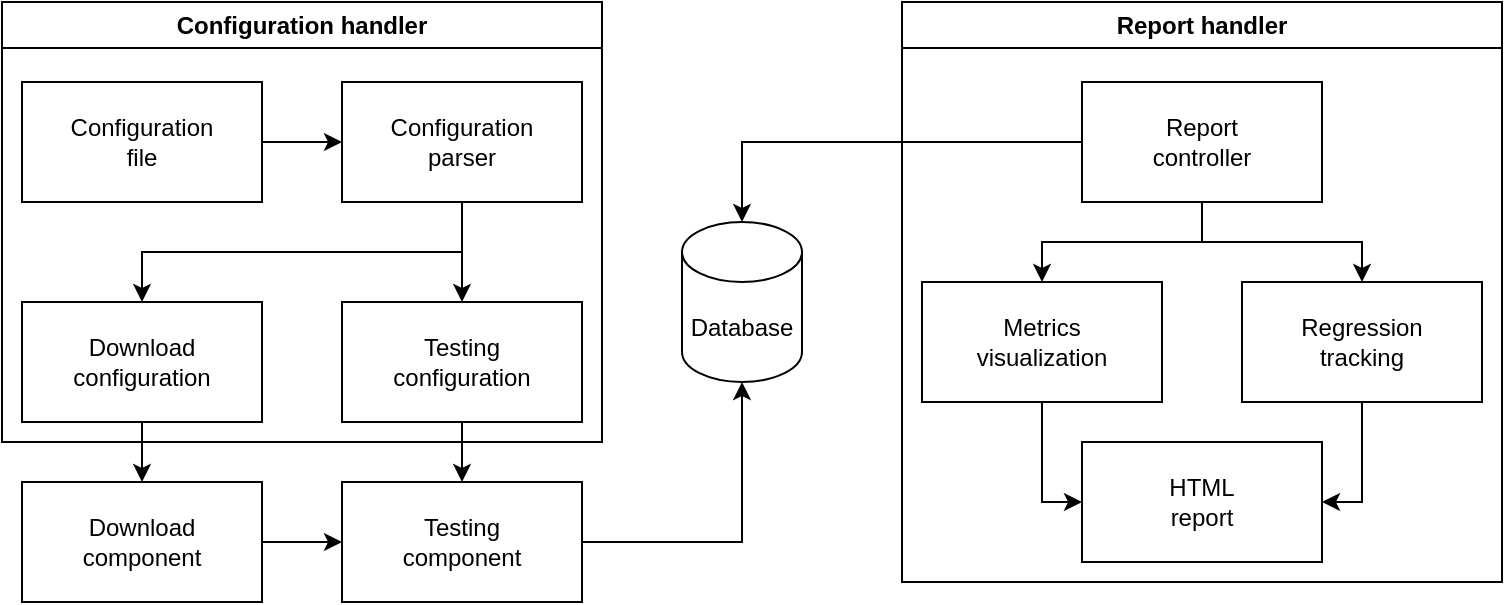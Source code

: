 <mxfile version="25.0.1">
  <diagram name="Page-1" id="eiVfjTH3touZLWz6EHQY">
    <mxGraphModel dx="1666" dy="749" grid="1" gridSize="10" guides="1" tooltips="1" connect="1" arrows="1" fold="1" page="1" pageScale="1" pageWidth="850" pageHeight="1100" math="0" shadow="0">
      <root>
        <mxCell id="0" />
        <mxCell id="1" parent="0" />
        <mxCell id="tyjR8he37Etmvqs3X0Is-12" style="edgeStyle=orthogonalEdgeStyle;rounded=0;orthogonalLoop=1;jettySize=auto;html=1;" parent="1" source="tyjR8he37Etmvqs3X0Is-2" target="tyjR8he37Etmvqs3X0Is-3" edge="1">
          <mxGeometry relative="1" as="geometry" />
        </mxCell>
        <mxCell id="tyjR8he37Etmvqs3X0Is-2" value="Download&lt;div&gt;component&lt;/div&gt;" style="rounded=0;whiteSpace=wrap;html=1;" parent="1" vertex="1">
          <mxGeometry x="260" y="240" width="120" height="60" as="geometry" />
        </mxCell>
        <mxCell id="qQq1sUfRrQj8mtIDSRJr-1" style="edgeStyle=orthogonalEdgeStyle;rounded=0;orthogonalLoop=1;jettySize=auto;html=1;" parent="1" source="tyjR8he37Etmvqs3X0Is-3" target="tyjR8he37Etmvqs3X0Is-4" edge="1">
          <mxGeometry relative="1" as="geometry" />
        </mxCell>
        <mxCell id="tyjR8he37Etmvqs3X0Is-3" value="Testing&lt;div&gt;component&lt;/div&gt;" style="rounded=0;whiteSpace=wrap;html=1;" parent="1" vertex="1">
          <mxGeometry x="420" y="240" width="120" height="60" as="geometry" />
        </mxCell>
        <mxCell id="tyjR8he37Etmvqs3X0Is-4" value="Database" style="shape=cylinder3;whiteSpace=wrap;html=1;boundedLbl=1;backgroundOutline=1;size=15;" parent="1" vertex="1">
          <mxGeometry x="590" y="110" width="60" height="80" as="geometry" />
        </mxCell>
        <mxCell id="tyjR8he37Etmvqs3X0Is-15" value="Configuration handler" style="swimlane;whiteSpace=wrap;html=1;" parent="1" vertex="1">
          <mxGeometry x="250" width="300" height="220" as="geometry" />
        </mxCell>
        <mxCell id="tyjR8he37Etmvqs3X0Is-24" style="edgeStyle=orthogonalEdgeStyle;rounded=0;orthogonalLoop=1;jettySize=auto;html=1;exitX=1;exitY=0.5;exitDx=0;exitDy=0;entryX=0;entryY=0.5;entryDx=0;entryDy=0;" parent="tyjR8he37Etmvqs3X0Is-15" source="tyjR8he37Etmvqs3X0Is-20" target="tyjR8he37Etmvqs3X0Is-21" edge="1">
          <mxGeometry relative="1" as="geometry" />
        </mxCell>
        <mxCell id="tyjR8he37Etmvqs3X0Is-20" value="Configuration&lt;div&gt;file&lt;/div&gt;" style="rounded=0;whiteSpace=wrap;html=1;" parent="tyjR8he37Etmvqs3X0Is-15" vertex="1">
          <mxGeometry x="10" y="40" width="120" height="60" as="geometry" />
        </mxCell>
        <mxCell id="tyjR8he37Etmvqs3X0Is-27" style="edgeStyle=orthogonalEdgeStyle;rounded=0;orthogonalLoop=1;jettySize=auto;html=1;" parent="tyjR8he37Etmvqs3X0Is-15" source="tyjR8he37Etmvqs3X0Is-21" target="tyjR8he37Etmvqs3X0Is-23" edge="1">
          <mxGeometry relative="1" as="geometry" />
        </mxCell>
        <mxCell id="tyjR8he37Etmvqs3X0Is-28" style="edgeStyle=orthogonalEdgeStyle;rounded=0;orthogonalLoop=1;jettySize=auto;html=1;exitX=0.5;exitY=1;exitDx=0;exitDy=0;" parent="tyjR8he37Etmvqs3X0Is-15" source="tyjR8he37Etmvqs3X0Is-21" target="tyjR8he37Etmvqs3X0Is-22" edge="1">
          <mxGeometry relative="1" as="geometry" />
        </mxCell>
        <mxCell id="tyjR8he37Etmvqs3X0Is-21" value="Configuration&lt;div&gt;parser&lt;/div&gt;" style="rounded=0;whiteSpace=wrap;html=1;" parent="tyjR8he37Etmvqs3X0Is-15" vertex="1">
          <mxGeometry x="170" y="40" width="120" height="60" as="geometry" />
        </mxCell>
        <mxCell id="tyjR8he37Etmvqs3X0Is-22" value="Download&lt;div&gt;configuration&lt;/div&gt;" style="rounded=0;whiteSpace=wrap;html=1;" parent="tyjR8he37Etmvqs3X0Is-15" vertex="1">
          <mxGeometry x="10" y="150" width="120" height="60" as="geometry" />
        </mxCell>
        <mxCell id="tyjR8he37Etmvqs3X0Is-23" value="Testing&lt;div&gt;configuration&lt;/div&gt;" style="rounded=0;whiteSpace=wrap;html=1;" parent="tyjR8he37Etmvqs3X0Is-15" vertex="1">
          <mxGeometry x="170" y="150" width="120" height="60" as="geometry" />
        </mxCell>
        <mxCell id="tyjR8he37Etmvqs3X0Is-31" style="edgeStyle=orthogonalEdgeStyle;rounded=0;orthogonalLoop=1;jettySize=auto;html=1;exitX=0.5;exitY=1;exitDx=0;exitDy=0;" parent="1" source="tyjR8he37Etmvqs3X0Is-22" target="tyjR8he37Etmvqs3X0Is-2" edge="1">
          <mxGeometry relative="1" as="geometry" />
        </mxCell>
        <mxCell id="tyjR8he37Etmvqs3X0Is-32" style="edgeStyle=orthogonalEdgeStyle;rounded=0;orthogonalLoop=1;jettySize=auto;html=1;exitX=0.5;exitY=1;exitDx=0;exitDy=0;" parent="1" source="tyjR8he37Etmvqs3X0Is-23" target="tyjR8he37Etmvqs3X0Is-3" edge="1">
          <mxGeometry relative="1" as="geometry" />
        </mxCell>
        <mxCell id="qQq1sUfRrQj8mtIDSRJr-2" value="Report handler" style="swimlane;whiteSpace=wrap;html=1;" parent="1" vertex="1">
          <mxGeometry x="700" width="300" height="290" as="geometry" />
        </mxCell>
        <mxCell id="qQq1sUfRrQj8mtIDSRJr-5" style="edgeStyle=orthogonalEdgeStyle;rounded=0;orthogonalLoop=1;jettySize=auto;html=1;" parent="qQq1sUfRrQj8mtIDSRJr-2" source="tyjR8he37Etmvqs3X0Is-5" target="qQq1sUfRrQj8mtIDSRJr-3" edge="1">
          <mxGeometry relative="1" as="geometry" />
        </mxCell>
        <mxCell id="qQq1sUfRrQj8mtIDSRJr-6" style="edgeStyle=orthogonalEdgeStyle;rounded=0;orthogonalLoop=1;jettySize=auto;html=1;" parent="qQq1sUfRrQj8mtIDSRJr-2" source="tyjR8he37Etmvqs3X0Is-5" target="qQq1sUfRrQj8mtIDSRJr-4" edge="1">
          <mxGeometry relative="1" as="geometry" />
        </mxCell>
        <mxCell id="tyjR8he37Etmvqs3X0Is-5" value="Report&lt;div&gt;controller&lt;/div&gt;" style="rounded=0;whiteSpace=wrap;html=1;" parent="qQq1sUfRrQj8mtIDSRJr-2" vertex="1">
          <mxGeometry x="90" y="40" width="120" height="60" as="geometry" />
        </mxCell>
        <mxCell id="qQq1sUfRrQj8mtIDSRJr-9" style="edgeStyle=orthogonalEdgeStyle;rounded=0;orthogonalLoop=1;jettySize=auto;html=1;exitX=0.5;exitY=1;exitDx=0;exitDy=0;entryX=0;entryY=0.5;entryDx=0;entryDy=0;" parent="qQq1sUfRrQj8mtIDSRJr-2" source="qQq1sUfRrQj8mtIDSRJr-3" target="qQq1sUfRrQj8mtIDSRJr-8" edge="1">
          <mxGeometry relative="1" as="geometry" />
        </mxCell>
        <mxCell id="qQq1sUfRrQj8mtIDSRJr-3" value="Metrics&lt;div&gt;visualization&lt;/div&gt;" style="rounded=0;whiteSpace=wrap;html=1;" parent="qQq1sUfRrQj8mtIDSRJr-2" vertex="1">
          <mxGeometry x="10" y="140" width="120" height="60" as="geometry" />
        </mxCell>
        <mxCell id="qQq1sUfRrQj8mtIDSRJr-10" style="edgeStyle=orthogonalEdgeStyle;rounded=0;orthogonalLoop=1;jettySize=auto;html=1;entryX=1;entryY=0.5;entryDx=0;entryDy=0;" parent="qQq1sUfRrQj8mtIDSRJr-2" source="qQq1sUfRrQj8mtIDSRJr-4" target="qQq1sUfRrQj8mtIDSRJr-8" edge="1">
          <mxGeometry relative="1" as="geometry" />
        </mxCell>
        <mxCell id="qQq1sUfRrQj8mtIDSRJr-4" value="Regression&lt;div&gt;tracking&lt;/div&gt;" style="rounded=0;whiteSpace=wrap;html=1;" parent="qQq1sUfRrQj8mtIDSRJr-2" vertex="1">
          <mxGeometry x="170" y="140" width="120" height="60" as="geometry" />
        </mxCell>
        <mxCell id="qQq1sUfRrQj8mtIDSRJr-8" value="HTML&lt;div&gt;report&lt;/div&gt;" style="rounded=0;whiteSpace=wrap;html=1;" parent="qQq1sUfRrQj8mtIDSRJr-2" vertex="1">
          <mxGeometry x="90" y="220" width="120" height="60" as="geometry" />
        </mxCell>
        <mxCell id="qQq1sUfRrQj8mtIDSRJr-7" style="edgeStyle=orthogonalEdgeStyle;rounded=0;orthogonalLoop=1;jettySize=auto;html=1;exitX=0;exitY=0.5;exitDx=0;exitDy=0;" parent="1" source="tyjR8he37Etmvqs3X0Is-5" target="tyjR8he37Etmvqs3X0Is-4" edge="1">
          <mxGeometry relative="1" as="geometry" />
        </mxCell>
      </root>
    </mxGraphModel>
  </diagram>
</mxfile>
